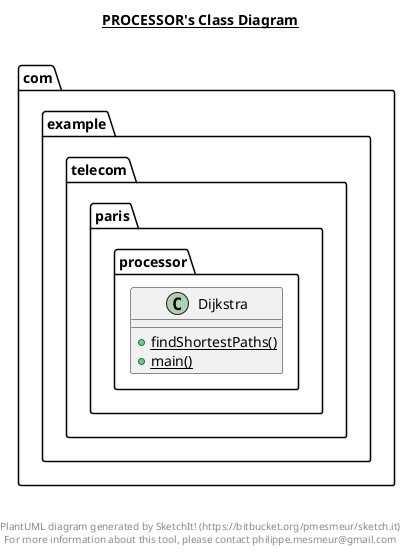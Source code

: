 @startuml

title __PROCESSOR's Class Diagram__\n

  namespace com.example.telecom.paris {
    namespace processor {
      class com.example.telecom.paris.processor.Dijkstra {
          {static} + findShortestPaths()
          {static} + main()
      }
    }
  }
  



right footer


PlantUML diagram generated by SketchIt! (https://bitbucket.org/pmesmeur/sketch.it)
For more information about this tool, please contact philippe.mesmeur@gmail.com
endfooter

@enduml
